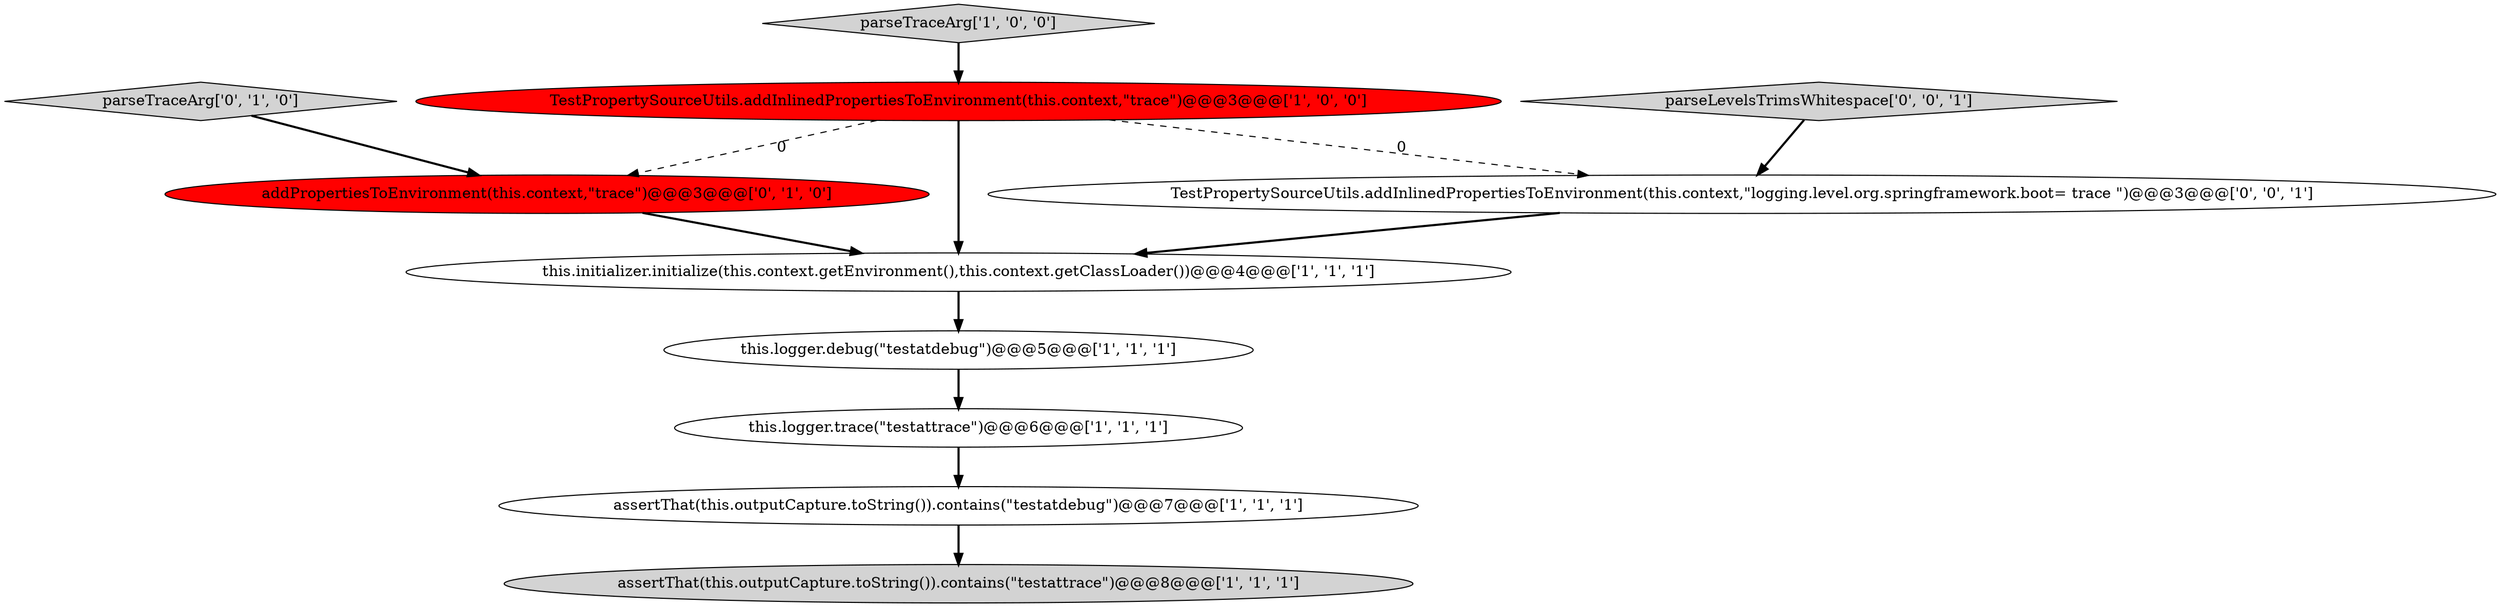 digraph {
0 [style = filled, label = "assertThat(this.outputCapture.toString()).contains(\"testattrace\")@@@8@@@['1', '1', '1']", fillcolor = lightgray, shape = ellipse image = "AAA0AAABBB1BBB"];
8 [style = filled, label = "addPropertiesToEnvironment(this.context,\"trace\")@@@3@@@['0', '1', '0']", fillcolor = red, shape = ellipse image = "AAA1AAABBB2BBB"];
9 [style = filled, label = "TestPropertySourceUtils.addInlinedPropertiesToEnvironment(this.context,\"logging.level.org.springframework.boot= trace \")@@@3@@@['0', '0', '1']", fillcolor = white, shape = ellipse image = "AAA0AAABBB3BBB"];
7 [style = filled, label = "parseTraceArg['0', '1', '0']", fillcolor = lightgray, shape = diamond image = "AAA0AAABBB2BBB"];
1 [style = filled, label = "this.initializer.initialize(this.context.getEnvironment(),this.context.getClassLoader())@@@4@@@['1', '1', '1']", fillcolor = white, shape = ellipse image = "AAA0AAABBB1BBB"];
5 [style = filled, label = "TestPropertySourceUtils.addInlinedPropertiesToEnvironment(this.context,\"trace\")@@@3@@@['1', '0', '0']", fillcolor = red, shape = ellipse image = "AAA1AAABBB1BBB"];
4 [style = filled, label = "assertThat(this.outputCapture.toString()).contains(\"testatdebug\")@@@7@@@['1', '1', '1']", fillcolor = white, shape = ellipse image = "AAA0AAABBB1BBB"];
3 [style = filled, label = "parseTraceArg['1', '0', '0']", fillcolor = lightgray, shape = diamond image = "AAA0AAABBB1BBB"];
6 [style = filled, label = "this.logger.trace(\"testattrace\")@@@6@@@['1', '1', '1']", fillcolor = white, shape = ellipse image = "AAA0AAABBB1BBB"];
10 [style = filled, label = "parseLevelsTrimsWhitespace['0', '0', '1']", fillcolor = lightgray, shape = diamond image = "AAA0AAABBB3BBB"];
2 [style = filled, label = "this.logger.debug(\"testatdebug\")@@@5@@@['1', '1', '1']", fillcolor = white, shape = ellipse image = "AAA0AAABBB1BBB"];
5->8 [style = dashed, label="0"];
8->1 [style = bold, label=""];
6->4 [style = bold, label=""];
5->1 [style = bold, label=""];
5->9 [style = dashed, label="0"];
1->2 [style = bold, label=""];
3->5 [style = bold, label=""];
10->9 [style = bold, label=""];
9->1 [style = bold, label=""];
7->8 [style = bold, label=""];
2->6 [style = bold, label=""];
4->0 [style = bold, label=""];
}
